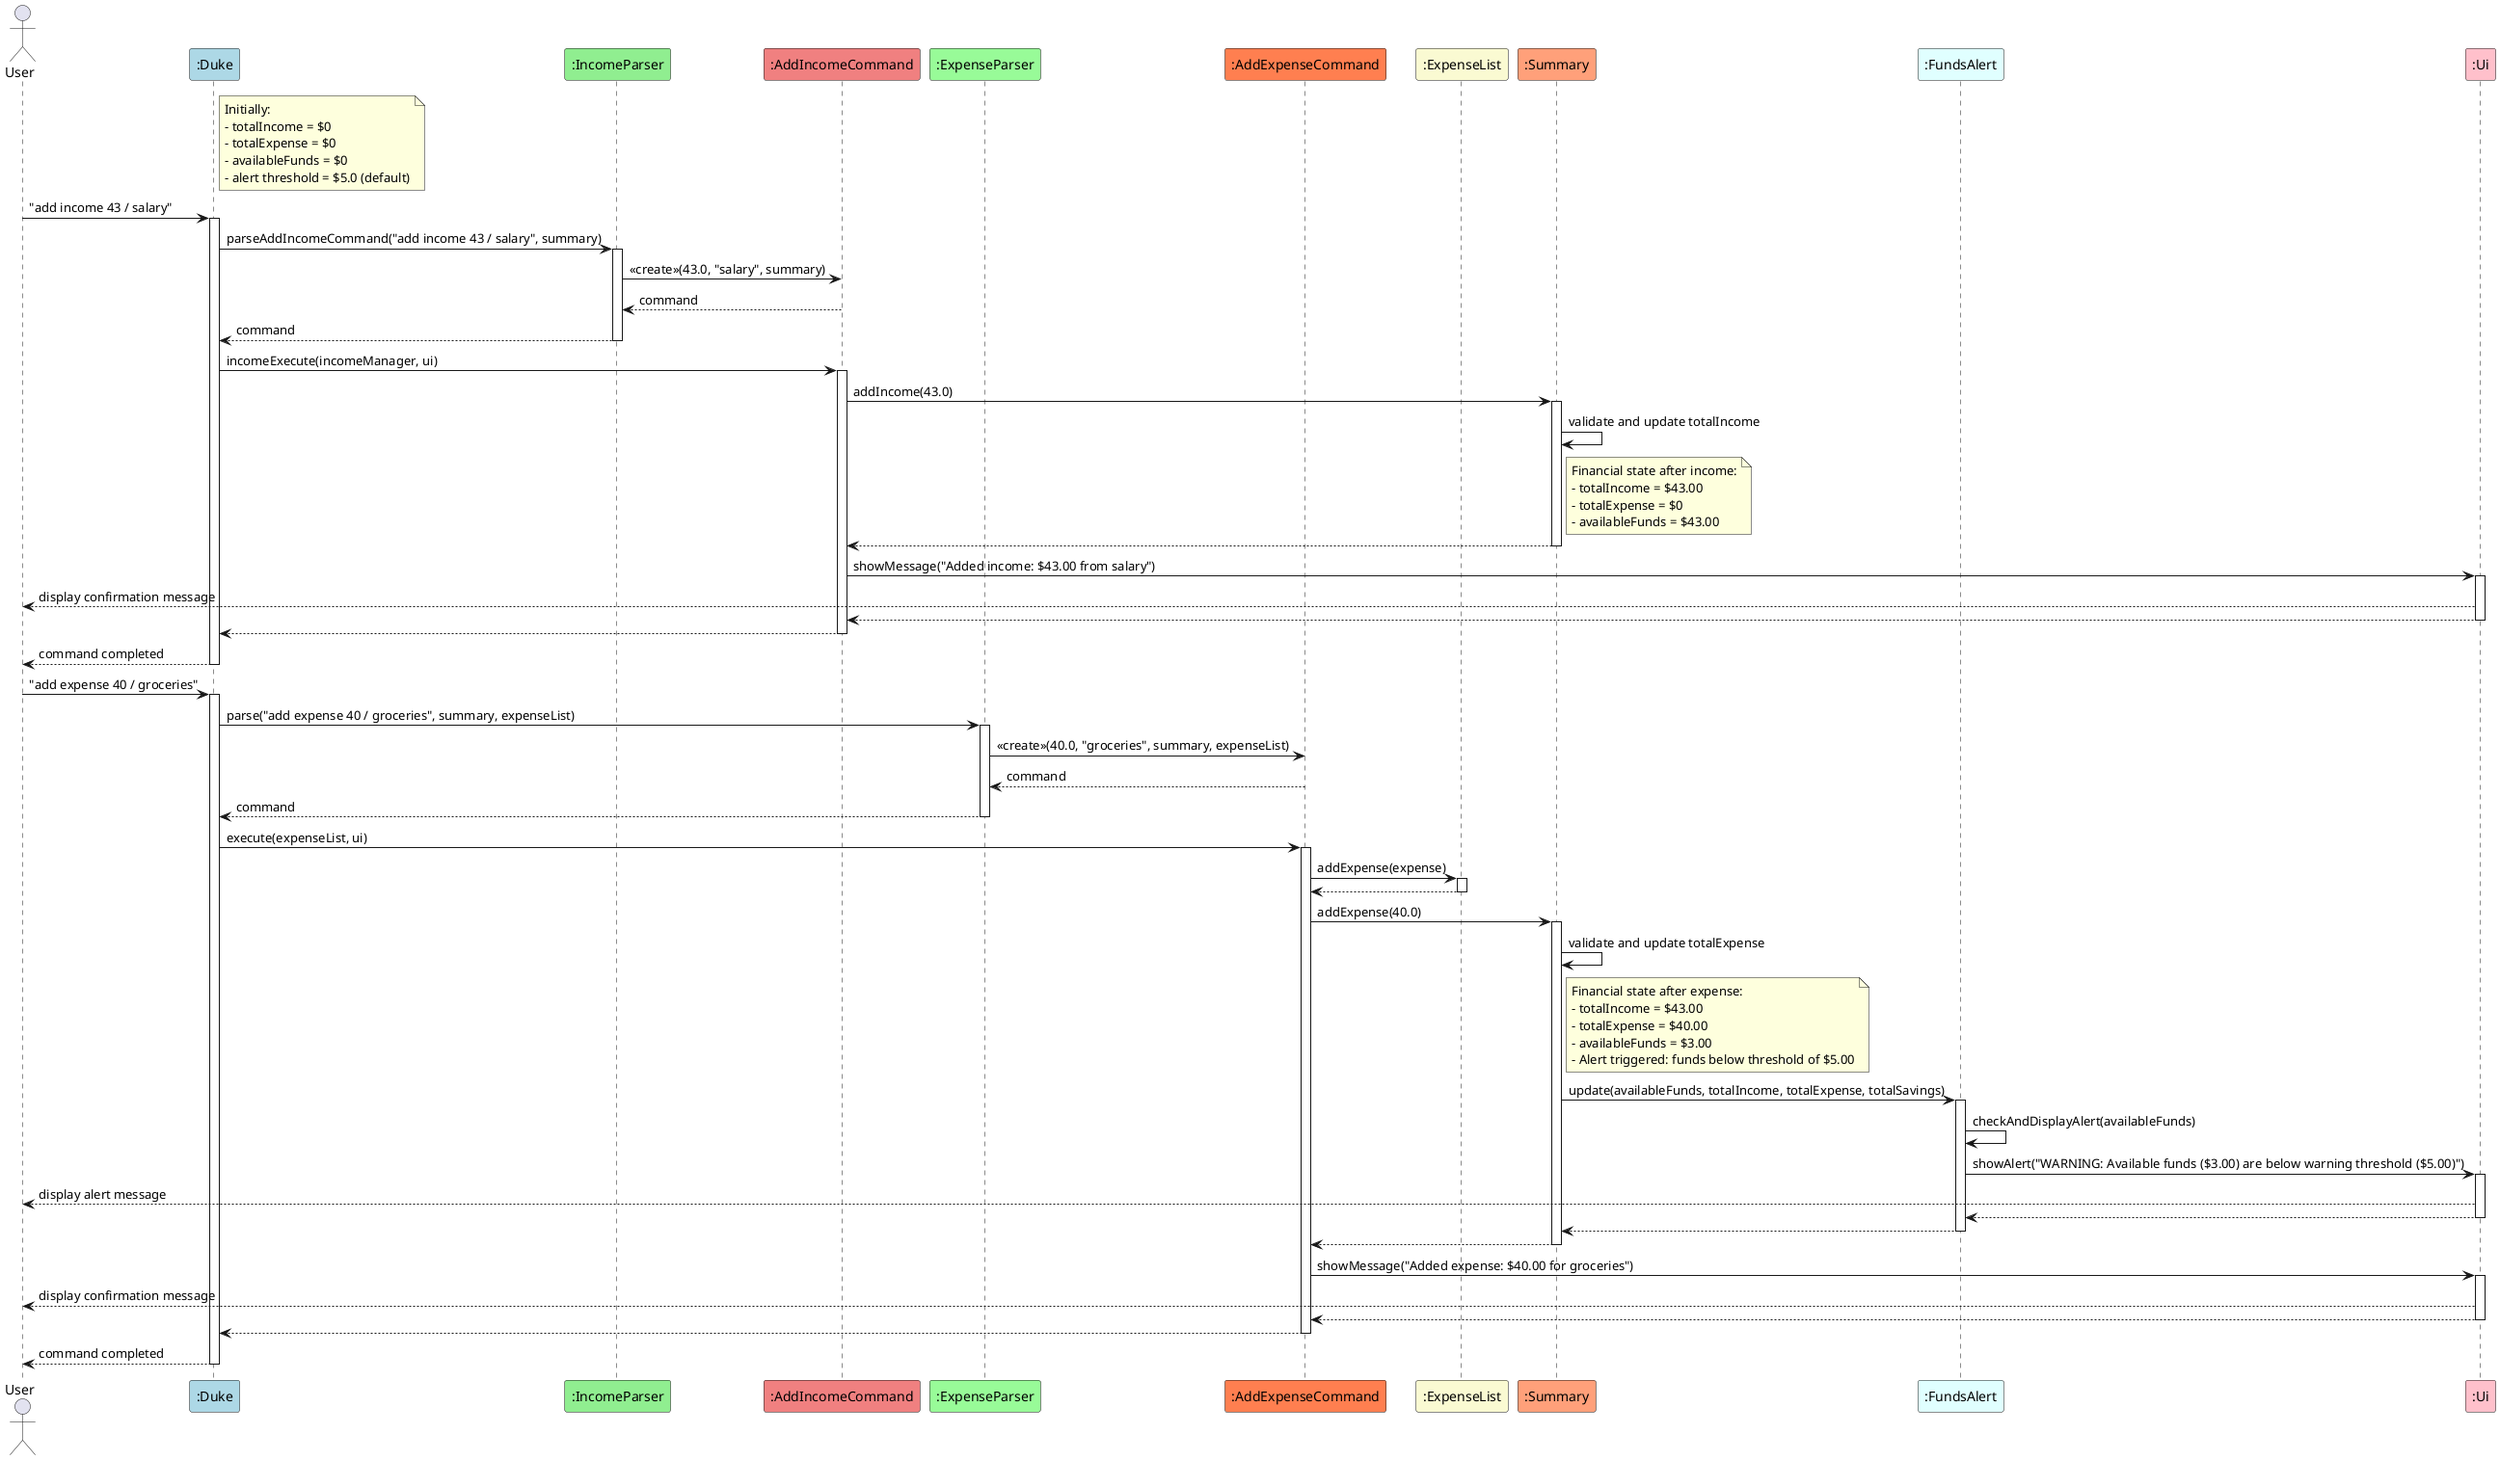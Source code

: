 @startuml
'https://plantuml.com/sequence-diagram

actor User
participant ":Duke" as Duke #LightBlue
participant ":IncomeParser" as IncomeParser #LightGreen
participant ":AddIncomeCommand" as AddIncomeCommand #LightCoral
participant ":ExpenseParser" as ExpenseParser #PaleGreen
participant ":AddExpenseCommand" as AddExpenseCommand #Coral
participant ":ExpenseList" as ExpenseList #LightGoldenRodYellow
participant ":Summary" as Summary #LightSalmon
participant ":FundsAlert" as FundsAlert #LightCyan
participant ":Ui" as Ui #Pink

note right of Duke
  Initially:
  - totalIncome = $0
  - totalExpense = $0
  - availableFunds = $0
  - alert threshold = $5.0 (default)
end note

' Step 1: Add income
User -> Duke: "add income 43 / salary"
activate Duke

Duke -> IncomeParser: parseAddIncomeCommand("add income 43 / salary", summary)
activate IncomeParser
IncomeParser -> AddIncomeCommand: <<create>>(43.0, "salary", summary)
AddIncomeCommand --> IncomeParser: command
IncomeParser --> Duke: command
deactivate IncomeParser

Duke -> AddIncomeCommand: incomeExecute(incomeManager, ui)
activate AddIncomeCommand
AddIncomeCommand -> Summary: addIncome(43.0)
activate Summary
Summary -> Summary: validate and update totalIncome

note right of Summary
  Financial state after income:
  - totalIncome = $43.00
  - totalExpense = $0
  - availableFunds = $43.00
end note

Summary --> AddIncomeCommand
deactivate Summary

AddIncomeCommand -> Ui: showMessage("Added income: $43.00 from salary")
activate Ui
Ui --> User: display confirmation message
Ui --> AddIncomeCommand
deactivate Ui

AddIncomeCommand --> Duke
deactivate AddIncomeCommand
Duke --> User: command completed
deactivate Duke

' Step 2: Add expense that triggers alert
User -> Duke: "add expense 40 / groceries"
activate Duke

Duke -> ExpenseParser: parse("add expense 40 / groceries", summary, expenseList)
activate ExpenseParser
ExpenseParser -> AddExpenseCommand: <<create>>(40.0, "groceries", summary, expenseList)
AddExpenseCommand --> ExpenseParser: command
ExpenseParser --> Duke: command
deactivate ExpenseParser

Duke -> AddExpenseCommand: execute(expenseList, ui)
activate AddExpenseCommand

AddExpenseCommand -> ExpenseList: addExpense(expense)
activate ExpenseList
ExpenseList --> AddExpenseCommand
deactivate ExpenseList

AddExpenseCommand -> Summary: addExpense(40.0)
activate Summary
Summary -> Summary: validate and update totalExpense

note right of Summary
  Financial state after expense:
  - totalIncome = $43.00
  - totalExpense = $40.00
  - availableFunds = $3.00
  - Alert triggered: funds below threshold of $5.00
end note

Summary -> FundsAlert: update(availableFunds, totalIncome, totalExpense, totalSavings)
activate FundsAlert

FundsAlert -> FundsAlert: checkAndDisplayAlert(availableFunds)
FundsAlert -> Ui: showAlert("WARNING: Available funds ($3.00) are below warning threshold ($5.00)")
activate Ui
Ui --> User: display alert message
Ui --> FundsAlert
deactivate Ui

FundsAlert --> Summary
deactivate FundsAlert

Summary --> AddExpenseCommand
deactivate Summary

AddExpenseCommand -> Ui: showMessage("Added expense: $40.00 for groceries")
activate Ui
Ui --> User: display confirmation message
Ui --> AddExpenseCommand
deactivate Ui

AddExpenseCommand --> Duke
deactivate AddExpenseCommand

Duke --> User: command completed
deactivate Duke
@enduml